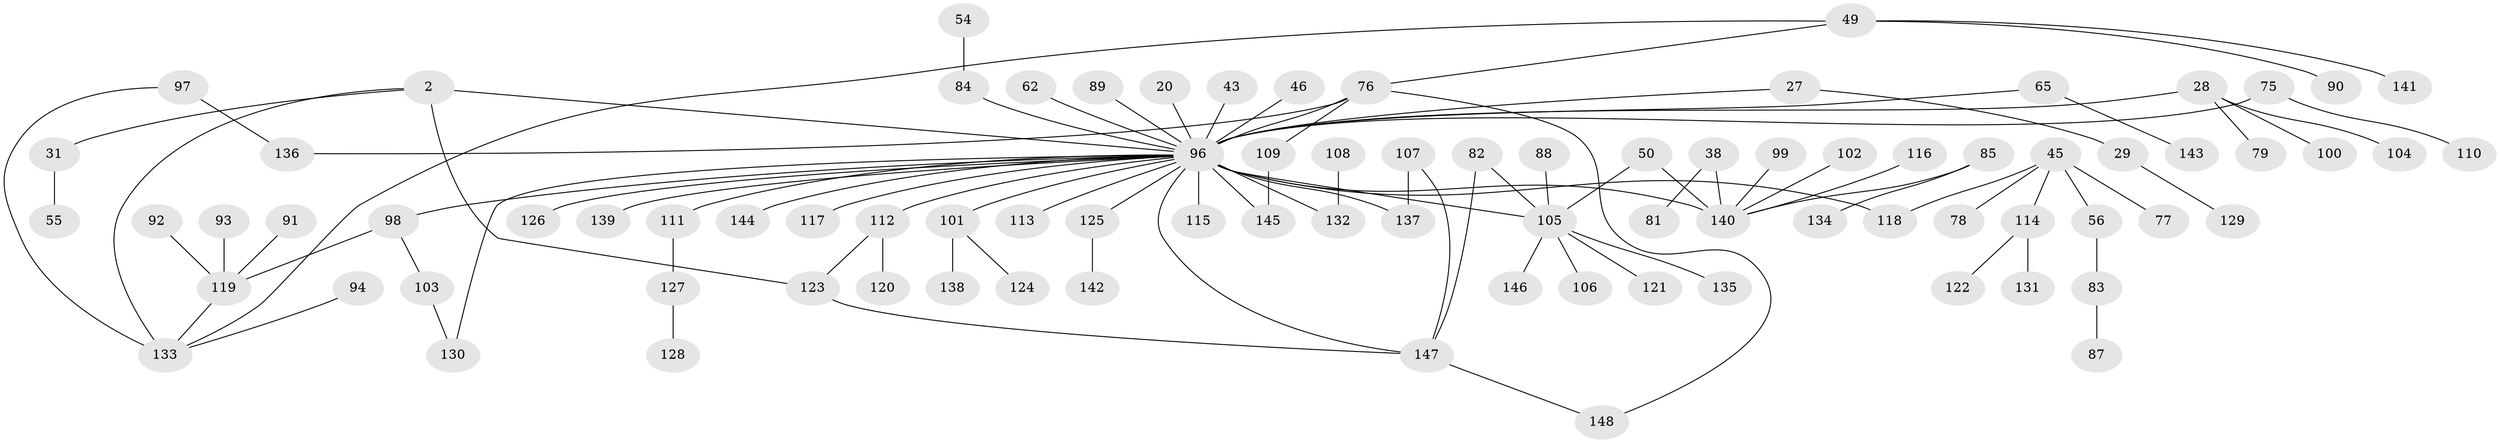// original degree distribution, {7: 0.02027027027027027, 6: 0.02027027027027027, 3: 0.20945945945945946, 4: 0.06756756756756757, 8: 0.006756756756756757, 2: 0.2702702702702703, 5: 0.02702702702702703, 1: 0.3783783783783784}
// Generated by graph-tools (version 1.1) at 2025/44/03/04/25 21:44:58]
// undirected, 88 vertices, 98 edges
graph export_dot {
graph [start="1"]
  node [color=gray90,style=filled];
  2;
  20;
  27;
  28;
  29;
  31;
  38;
  43;
  45;
  46;
  49 [super="+42"];
  50;
  54;
  55;
  56;
  62;
  65;
  75 [super="+72"];
  76 [super="+73"];
  77;
  78;
  79;
  81;
  82;
  83;
  84 [super="+17"];
  85;
  87;
  88;
  89;
  90;
  91;
  92;
  93;
  94;
  96 [super="+9+15+16+25+47+66+70"];
  97;
  98;
  99;
  100;
  101 [super="+69"];
  102;
  103;
  104;
  105 [super="+74+80"];
  106;
  107;
  108;
  109;
  110;
  111;
  112 [super="+37"];
  113;
  114 [super="+57+67"];
  115;
  116;
  117;
  118 [super="+35"];
  119 [super="+86"];
  120;
  121;
  122;
  123 [super="+32"];
  124;
  125;
  126;
  127;
  128;
  129;
  130;
  131;
  132 [super="+71"];
  133 [super="+3"];
  134;
  135;
  136;
  137 [super="+48"];
  138;
  139;
  140 [super="+51+68"];
  141;
  142;
  143;
  144;
  145;
  146;
  147 [super="+95"];
  148;
  2 -- 31;
  2 -- 133 [weight=2];
  2 -- 96 [weight=3];
  2 -- 123;
  20 -- 96;
  27 -- 29;
  27 -- 96;
  28 -- 79;
  28 -- 100;
  28 -- 104;
  28 -- 96;
  29 -- 129;
  31 -- 55;
  38 -- 81;
  38 -- 140;
  43 -- 96;
  45 -- 56;
  45 -- 77;
  45 -- 78;
  45 -- 118;
  45 -- 114;
  46 -- 96;
  49 -- 90;
  49 -- 141;
  49 -- 133;
  49 -- 76;
  50 -- 140;
  50 -- 105;
  54 -- 84;
  56 -- 83;
  62 -- 96;
  65 -- 143;
  65 -- 96;
  75 -- 96;
  75 -- 110;
  76 -- 109;
  76 -- 96 [weight=2];
  76 -- 148;
  76 -- 136;
  82 -- 147;
  82 -- 105;
  83 -- 87;
  84 -- 96;
  85 -- 134;
  85 -- 140;
  88 -- 105;
  89 -- 96;
  91 -- 119;
  92 -- 119;
  93 -- 119;
  94 -- 133;
  96 -- 98;
  96 -- 130;
  96 -- 144;
  96 -- 145;
  96 -- 111;
  96 -- 125;
  96 -- 115;
  96 -- 117;
  96 -- 126;
  96 -- 118;
  96 -- 112;
  96 -- 137;
  96 -- 140 [weight=5];
  96 -- 113;
  96 -- 139;
  96 -- 101;
  96 -- 132;
  96 -- 105 [weight=3];
  96 -- 147;
  97 -- 136;
  97 -- 133;
  98 -- 103;
  98 -- 119;
  99 -- 140;
  101 -- 124;
  101 -- 138;
  102 -- 140;
  103 -- 130;
  105 -- 146;
  105 -- 121;
  105 -- 135;
  105 -- 106;
  107 -- 147;
  107 -- 137;
  108 -- 132;
  109 -- 145;
  111 -- 127;
  112 -- 120;
  112 -- 123;
  114 -- 122;
  114 -- 131;
  116 -- 140;
  119 -- 133;
  123 -- 147;
  125 -- 142;
  127 -- 128;
  147 -- 148;
}

